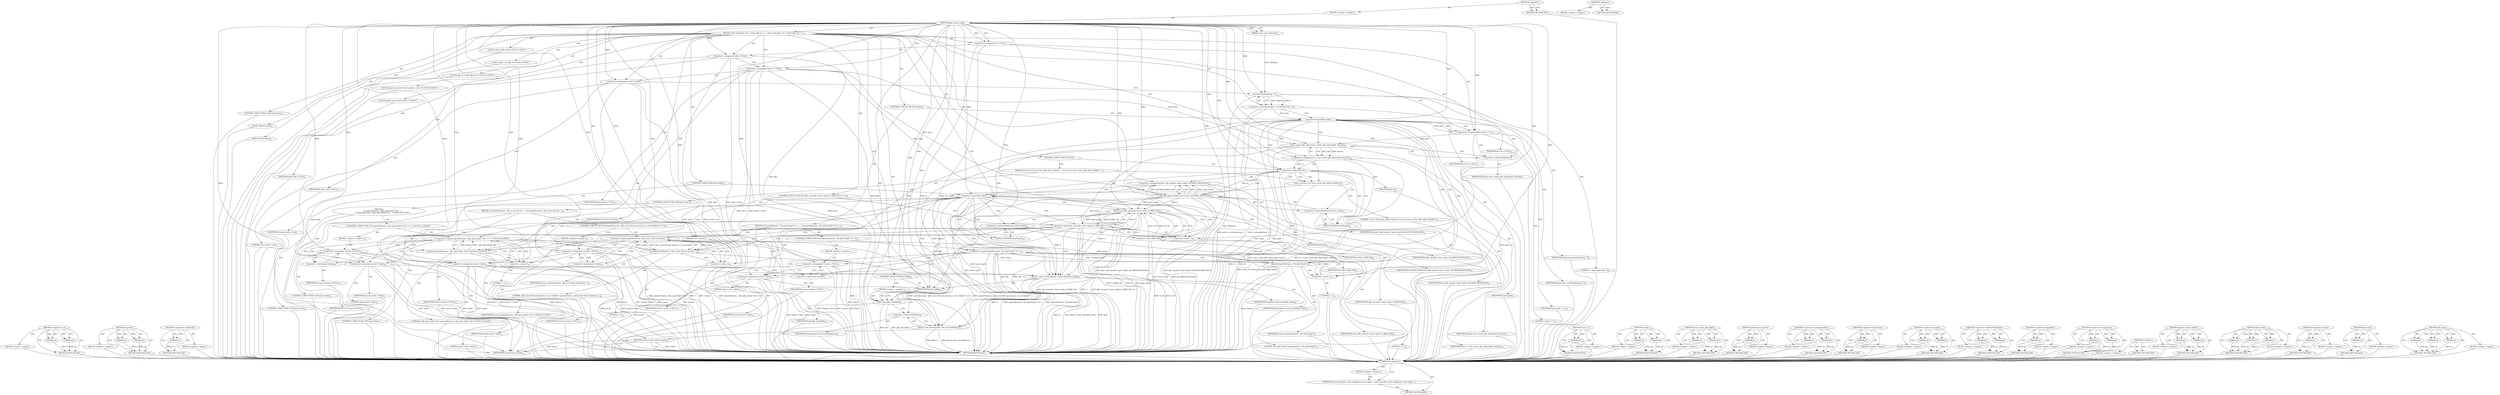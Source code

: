 digraph "&lt;global&gt;" {
vulnerable_249 [label=<(METHOD,&lt;operator&gt;.or)>];
vulnerable_250 [label=<(PARAM,p1)>];
vulnerable_251 [label=<(PARAM,p2)>];
vulnerable_252 [label=<(BLOCK,&lt;empty&gt;,&lt;empty&gt;)>];
vulnerable_253 [label=<(METHOD_RETURN,ANY)>];
vulnerable_201 [label=<(METHOD,asprintf)>];
vulnerable_202 [label=<(PARAM,p1)>];
vulnerable_203 [label=<(PARAM,p2)>];
vulnerable_204 [label=<(BLOCK,&lt;empty&gt;,&lt;empty&gt;)>];
vulnerable_205 [label=<(METHOD_RETURN,ANY)>];
vulnerable_224 [label=<(METHOD,&lt;operator&gt;.addressOf)>];
vulnerable_225 [label=<(PARAM,p1)>];
vulnerable_226 [label=<(BLOCK,&lt;empty&gt;,&lt;empty&gt;)>];
vulnerable_227 [label=<(METHOD_RETURN,ANY)>];
vulnerable_6 [label=<(METHOD,&lt;global&gt;)<SUB>1</SUB>>];
vulnerable_7 [label=<(BLOCK,&lt;empty&gt;,&lt;empty&gt;)<SUB>1</SUB>>];
vulnerable_8 [label=<(METHOD,glfs_check_config)<SUB>1</SUB>>];
vulnerable_9 [label=<(PARAM,const char *cfgstring)<SUB>1</SUB>>];
vulnerable_10 [label=<(PARAM,char **reason)<SUB>1</SUB>>];
vulnerable_11 [label=<(BLOCK,{
	char *path;
	glfs_t *fs = NULL;
	glfs_fd_t *...,{
	char *path;
	glfs_t *fs = NULL;
	glfs_fd_t *...)<SUB>2</SUB>>];
vulnerable_12 [label="<(LOCAL,char* path: char*)<SUB>3</SUB>>"];
vulnerable_13 [label="<(LOCAL,glfs_t* fs: glfs_t*)<SUB>4</SUB>>"];
vulnerable_14 [label=<(&lt;operator&gt;.assignment,*fs = NULL)<SUB>4</SUB>>];
vulnerable_15 [label=<(IDENTIFIER,fs,*fs = NULL)<SUB>4</SUB>>];
vulnerable_16 [label=<(IDENTIFIER,NULL,*fs = NULL)<SUB>4</SUB>>];
vulnerable_17 [label="<(LOCAL,glfs_fd_t* gfd: glfs_fd_t*)<SUB>5</SUB>>"];
vulnerable_18 [label=<(&lt;operator&gt;.assignment,*gfd = NULL)<SUB>5</SUB>>];
vulnerable_19 [label=<(IDENTIFIER,gfd,*gfd = NULL)<SUB>5</SUB>>];
vulnerable_20 [label=<(IDENTIFIER,NULL,*gfd = NULL)<SUB>5</SUB>>];
vulnerable_21 [label="<(LOCAL,gluster_server* hosts: gluster_server*)<SUB>6</SUB>>"];
vulnerable_22 [label=<(&lt;operator&gt;.assignment,*hosts = NULL)<SUB>6</SUB>>];
vulnerable_23 [label=<(IDENTIFIER,hosts,*hosts = NULL)<SUB>6</SUB>>];
vulnerable_24 [label=<(IDENTIFIER,NULL,*hosts = NULL)<SUB>6</SUB>>];
vulnerable_25 [label="<(LOCAL,bool result: bool)<SUB>7</SUB>>"];
vulnerable_26 [label=<(&lt;operator&gt;.assignment,result = true)<SUB>7</SUB>>];
vulnerable_27 [label=<(IDENTIFIER,result,result = true)<SUB>7</SUB>>];
vulnerable_28 [label=<(LITERAL,true,result = true)<SUB>7</SUB>>];
vulnerable_29 [label=<(&lt;operator&gt;.assignment,path = strchr(cfgstring, '/'))<SUB>8</SUB>>];
vulnerable_30 [label=<(IDENTIFIER,path,path = strchr(cfgstring, '/'))<SUB>8</SUB>>];
vulnerable_31 [label=<(strchr,strchr(cfgstring, '/'))<SUB>8</SUB>>];
vulnerable_32 [label=<(IDENTIFIER,cfgstring,strchr(cfgstring, '/'))<SUB>8</SUB>>];
vulnerable_33 [label=<(LITERAL,'/',strchr(cfgstring, '/'))<SUB>8</SUB>>];
vulnerable_34 [label=<(CONTROL_STRUCTURE,IF,if (!path))<SUB>9</SUB>>];
vulnerable_35 [label=<(&lt;operator&gt;.logicalNot,!path)<SUB>9</SUB>>];
vulnerable_36 [label=<(IDENTIFIER,path,!path)<SUB>9</SUB>>];
vulnerable_37 [label=<(BLOCK,{
		if (asprintf(reason, &quot;No path found&quot;) == -1...,{
		if (asprintf(reason, &quot;No path found&quot;) == -1...)<SUB>9</SUB>>];
vulnerable_38 [label=<(CONTROL_STRUCTURE,IF,if (asprintf(reason, &quot;No path found&quot;) == -1))<SUB>10</SUB>>];
vulnerable_39 [label=<(&lt;operator&gt;.equals,asprintf(reason, &quot;No path found&quot;) == -1)<SUB>10</SUB>>];
vulnerable_40 [label=<(asprintf,asprintf(reason, &quot;No path found&quot;))<SUB>10</SUB>>];
vulnerable_41 [label=<(IDENTIFIER,reason,asprintf(reason, &quot;No path found&quot;))<SUB>10</SUB>>];
vulnerable_42 [label=<(LITERAL,&quot;No path found&quot;,asprintf(reason, &quot;No path found&quot;))<SUB>10</SUB>>];
vulnerable_43 [label=<(&lt;operator&gt;.minus,-1)<SUB>10</SUB>>];
vulnerable_44 [label=<(LITERAL,1,-1)<SUB>10</SUB>>];
vulnerable_45 [label=<(BLOCK,&lt;empty&gt;,&lt;empty&gt;)<SUB>11</SUB>>];
vulnerable_46 [label=<(&lt;operator&gt;.assignment,*reason = NULL)<SUB>11</SUB>>];
vulnerable_47 [label=<(&lt;operator&gt;.indirection,*reason)<SUB>11</SUB>>];
vulnerable_48 [label=<(IDENTIFIER,reason,*reason = NULL)<SUB>11</SUB>>];
vulnerable_49 [label=<(IDENTIFIER,NULL,*reason = NULL)<SUB>11</SUB>>];
vulnerable_50 [label=<(&lt;operator&gt;.assignment,result = false)<SUB>12</SUB>>];
vulnerable_51 [label=<(IDENTIFIER,result,result = false)<SUB>12</SUB>>];
vulnerable_52 [label=<(LITERAL,false,result = false)<SUB>12</SUB>>];
vulnerable_53 [label=<(CONTROL_STRUCTURE,GOTO,goto done;)<SUB>13</SUB>>];
vulnerable_54 [label=<(&lt;operator&gt;.assignmentPlus,path += 1)<SUB>15</SUB>>];
vulnerable_55 [label=<(IDENTIFIER,path,path += 1)<SUB>15</SUB>>];
vulnerable_56 [label=<(LITERAL,1,path += 1)<SUB>15</SUB>>];
vulnerable_57 [label=<(&lt;operator&gt;.assignment,fs = tcmu_create_glfs_object(path, &amp;hosts))<SUB>16</SUB>>];
vulnerable_58 [label=<(IDENTIFIER,fs,fs = tcmu_create_glfs_object(path, &amp;hosts))<SUB>16</SUB>>];
vulnerable_59 [label=<(tcmu_create_glfs_object,tcmu_create_glfs_object(path, &amp;hosts))<SUB>16</SUB>>];
vulnerable_60 [label=<(IDENTIFIER,path,tcmu_create_glfs_object(path, &amp;hosts))<SUB>16</SUB>>];
vulnerable_61 [label=<(&lt;operator&gt;.addressOf,&amp;hosts)<SUB>16</SUB>>];
vulnerable_62 [label=<(IDENTIFIER,hosts,tcmu_create_glfs_object(path, &amp;hosts))<SUB>16</SUB>>];
vulnerable_63 [label=<(CONTROL_STRUCTURE,IF,if (!fs))<SUB>17</SUB>>];
vulnerable_64 [label=<(&lt;operator&gt;.logicalNot,!fs)<SUB>17</SUB>>];
vulnerable_65 [label=<(IDENTIFIER,fs,!fs)<SUB>17</SUB>>];
vulnerable_66 [label=<(BLOCK,{
		tcmu_err(&quot;tcmu_create_glfs_object failed\n&quot;...,{
		tcmu_err(&quot;tcmu_create_glfs_object failed\n&quot;...)<SUB>17</SUB>>];
vulnerable_67 [label=<(tcmu_err,tcmu_err(&quot;tcmu_create_glfs_object failed\n&quot;))<SUB>18</SUB>>];
vulnerable_68 [label=<(LITERAL,&quot;tcmu_create_glfs_object failed\n&quot;,tcmu_err(&quot;tcmu_create_glfs_object failed\n&quot;))<SUB>18</SUB>>];
vulnerable_69 [label=<(CONTROL_STRUCTURE,GOTO,goto done;)<SUB>19</SUB>>];
vulnerable_70 [label=<(&lt;operator&gt;.assignment,gfd = glfs_open(fs, hosts-&gt;path, ALLOWED_BSOFLAGS))<SUB>21</SUB>>];
vulnerable_71 [label=<(IDENTIFIER,gfd,gfd = glfs_open(fs, hosts-&gt;path, ALLOWED_BSOFLAGS))<SUB>21</SUB>>];
vulnerable_72 [label=<(glfs_open,glfs_open(fs, hosts-&gt;path, ALLOWED_BSOFLAGS))<SUB>21</SUB>>];
vulnerable_73 [label=<(IDENTIFIER,fs,glfs_open(fs, hosts-&gt;path, ALLOWED_BSOFLAGS))<SUB>21</SUB>>];
vulnerable_74 [label=<(&lt;operator&gt;.indirectFieldAccess,hosts-&gt;path)<SUB>21</SUB>>];
vulnerable_75 [label=<(IDENTIFIER,hosts,glfs_open(fs, hosts-&gt;path, ALLOWED_BSOFLAGS))<SUB>21</SUB>>];
vulnerable_76 [label=<(FIELD_IDENTIFIER,path,path)<SUB>21</SUB>>];
vulnerable_77 [label=<(IDENTIFIER,ALLOWED_BSOFLAGS,glfs_open(fs, hosts-&gt;path, ALLOWED_BSOFLAGS))<SUB>21</SUB>>];
vulnerable_78 [label=<(CONTROL_STRUCTURE,IF,if (!gfd))<SUB>22</SUB>>];
vulnerable_79 [label=<(&lt;operator&gt;.logicalNot,!gfd)<SUB>22</SUB>>];
vulnerable_80 [label=<(IDENTIFIER,gfd,!gfd)<SUB>22</SUB>>];
vulnerable_81 [label="<(BLOCK,{
		if (asprintf(reason, &quot;glfs_open failed: %m&quot;...,{
		if (asprintf(reason, &quot;glfs_open failed: %m&quot;...)<SUB>22</SUB>>"];
vulnerable_82 [label="<(CONTROL_STRUCTURE,IF,if (asprintf(reason, &quot;glfs_open failed: %m&quot;) == -1))<SUB>23</SUB>>"];
vulnerable_83 [label="<(&lt;operator&gt;.equals,asprintf(reason, &quot;glfs_open failed: %m&quot;) == -1)<SUB>23</SUB>>"];
vulnerable_84 [label="<(asprintf,asprintf(reason, &quot;glfs_open failed: %m&quot;))<SUB>23</SUB>>"];
vulnerable_85 [label="<(IDENTIFIER,reason,asprintf(reason, &quot;glfs_open failed: %m&quot;))<SUB>23</SUB>>"];
vulnerable_86 [label="<(LITERAL,&quot;glfs_open failed: %m&quot;,asprintf(reason, &quot;glfs_open failed: %m&quot;))<SUB>23</SUB>>"];
vulnerable_87 [label=<(&lt;operator&gt;.minus,-1)<SUB>23</SUB>>];
vulnerable_88 [label=<(LITERAL,1,-1)<SUB>23</SUB>>];
vulnerable_89 [label=<(BLOCK,&lt;empty&gt;,&lt;empty&gt;)<SUB>24</SUB>>];
vulnerable_90 [label=<(&lt;operator&gt;.assignment,*reason = NULL)<SUB>24</SUB>>];
vulnerable_91 [label=<(&lt;operator&gt;.indirection,*reason)<SUB>24</SUB>>];
vulnerable_92 [label=<(IDENTIFIER,reason,*reason = NULL)<SUB>24</SUB>>];
vulnerable_93 [label=<(IDENTIFIER,NULL,*reason = NULL)<SUB>24</SUB>>];
vulnerable_94 [label=<(&lt;operator&gt;.assignment,result = false)<SUB>25</SUB>>];
vulnerable_95 [label=<(IDENTIFIER,result,result = false)<SUB>25</SUB>>];
vulnerable_96 [label=<(LITERAL,false,result = false)<SUB>25</SUB>>];
vulnerable_97 [label=<(CONTROL_STRUCTURE,GOTO,goto unref;)<SUB>26</SUB>>];
vulnerable_98 [label=<(CONTROL_STRUCTURE,IF,if (glfs_access(fs, hosts-&gt;path, R_OK|W_OK) == -1))<SUB>28</SUB>>];
vulnerable_99 [label=<(&lt;operator&gt;.equals,glfs_access(fs, hosts-&gt;path, R_OK|W_OK) == -1)<SUB>28</SUB>>];
vulnerable_100 [label=<(glfs_access,glfs_access(fs, hosts-&gt;path, R_OK|W_OK))<SUB>28</SUB>>];
vulnerable_101 [label=<(IDENTIFIER,fs,glfs_access(fs, hosts-&gt;path, R_OK|W_OK))<SUB>28</SUB>>];
vulnerable_102 [label=<(&lt;operator&gt;.indirectFieldAccess,hosts-&gt;path)<SUB>28</SUB>>];
vulnerable_103 [label=<(IDENTIFIER,hosts,glfs_access(fs, hosts-&gt;path, R_OK|W_OK))<SUB>28</SUB>>];
vulnerable_104 [label=<(FIELD_IDENTIFIER,path,path)<SUB>28</SUB>>];
vulnerable_105 [label=<(&lt;operator&gt;.or,R_OK|W_OK)<SUB>28</SUB>>];
vulnerable_106 [label=<(IDENTIFIER,R_OK,R_OK|W_OK)<SUB>28</SUB>>];
vulnerable_107 [label=<(IDENTIFIER,W_OK,R_OK|W_OK)<SUB>28</SUB>>];
vulnerable_108 [label=<(&lt;operator&gt;.minus,-1)<SUB>28</SUB>>];
vulnerable_109 [label=<(LITERAL,1,-1)<SUB>28</SUB>>];
vulnerable_110 [label=<(BLOCK,{
		if (asprintf(reason, &quot;glfs_access file not ...,{
		if (asprintf(reason, &quot;glfs_access file not ...)<SUB>28</SUB>>];
vulnerable_111 [label=<(CONTROL_STRUCTURE,IF,if (asprintf(reason, &quot;glfs_access file not present, or not writable&quot;) == -1))<SUB>29</SUB>>];
vulnerable_112 [label=<(&lt;operator&gt;.equals,asprintf(reason, &quot;glfs_access file not present,...)<SUB>29</SUB>>];
vulnerable_113 [label=<(asprintf,asprintf(reason, &quot;glfs_access file not present,...)<SUB>29</SUB>>];
vulnerable_114 [label=<(IDENTIFIER,reason,asprintf(reason, &quot;glfs_access file not present,...)<SUB>29</SUB>>];
vulnerable_115 [label=<(LITERAL,&quot;glfs_access file not present, or not writable&quot;,asprintf(reason, &quot;glfs_access file not present,...)<SUB>29</SUB>>];
vulnerable_116 [label=<(&lt;operator&gt;.minus,-1)<SUB>29</SUB>>];
vulnerable_117 [label=<(LITERAL,1,-1)<SUB>29</SUB>>];
vulnerable_118 [label=<(BLOCK,&lt;empty&gt;,&lt;empty&gt;)<SUB>30</SUB>>];
vulnerable_119 [label=<(&lt;operator&gt;.assignment,*reason = NULL)<SUB>30</SUB>>];
vulnerable_120 [label=<(&lt;operator&gt;.indirection,*reason)<SUB>30</SUB>>];
vulnerable_121 [label=<(IDENTIFIER,reason,*reason = NULL)<SUB>30</SUB>>];
vulnerable_122 [label=<(IDENTIFIER,NULL,*reason = NULL)<SUB>30</SUB>>];
vulnerable_123 [label=<(&lt;operator&gt;.assignment,result = false)<SUB>31</SUB>>];
vulnerable_124 [label=<(IDENTIFIER,result,result = false)<SUB>31</SUB>>];
vulnerable_125 [label=<(LITERAL,false,result = false)<SUB>31</SUB>>];
vulnerable_126 [label=<(CONTROL_STRUCTURE,GOTO,goto unref;)<SUB>32</SUB>>];
vulnerable_127 [label=<(CONTROL_STRUCTURE,GOTO,goto done;)<SUB>34</SUB>>];
vulnerable_128 [label=<(JUMP_TARGET,unref)<SUB>35</SUB>>];
vulnerable_129 [label=<(gluster_cache_refresh,gluster_cache_refresh(fs, path))<SUB>36</SUB>>];
vulnerable_130 [label=<(IDENTIFIER,fs,gluster_cache_refresh(fs, path))<SUB>36</SUB>>];
vulnerable_131 [label=<(IDENTIFIER,path,gluster_cache_refresh(fs, path))<SUB>36</SUB>>];
vulnerable_132 [label=<(JUMP_TARGET,done)<SUB>37</SUB>>];
vulnerable_133 [label=<(CONTROL_STRUCTURE,IF,if (gfd))<SUB>38</SUB>>];
vulnerable_134 [label=<(IDENTIFIER,gfd,if (gfd))<SUB>38</SUB>>];
vulnerable_135 [label=<(BLOCK,&lt;empty&gt;,&lt;empty&gt;)<SUB>39</SUB>>];
vulnerable_136 [label=<(glfs_close,glfs_close(gfd))<SUB>39</SUB>>];
vulnerable_137 [label=<(IDENTIFIER,gfd,glfs_close(gfd))<SUB>39</SUB>>];
vulnerable_138 [label=<(gluster_free_server,gluster_free_server(&amp;hosts))<SUB>40</SUB>>];
vulnerable_139 [label=<(&lt;operator&gt;.addressOf,&amp;hosts)<SUB>40</SUB>>];
vulnerable_140 [label=<(IDENTIFIER,hosts,gluster_free_server(&amp;hosts))<SUB>40</SUB>>];
vulnerable_141 [label=<(RETURN,return result;,return result;)<SUB>41</SUB>>];
vulnerable_142 [label=<(IDENTIFIER,result,return result;)<SUB>41</SUB>>];
vulnerable_143 [label=<(METHOD_RETURN,bool)<SUB>1</SUB>>];
vulnerable_145 [label=<(METHOD_RETURN,ANY)<SUB>1</SUB>>];
vulnerable_228 [label=<(METHOD,tcmu_err)>];
vulnerable_229 [label=<(PARAM,p1)>];
vulnerable_230 [label=<(BLOCK,&lt;empty&gt;,&lt;empty&gt;)>];
vulnerable_231 [label=<(METHOD_RETURN,ANY)>];
vulnerable_187 [label=<(METHOD,strchr)>];
vulnerable_188 [label=<(PARAM,p1)>];
vulnerable_189 [label=<(PARAM,p2)>];
vulnerable_190 [label=<(BLOCK,&lt;empty&gt;,&lt;empty&gt;)>];
vulnerable_191 [label=<(METHOD_RETURN,ANY)>];
vulnerable_219 [label=<(METHOD,tcmu_create_glfs_object)>];
vulnerable_220 [label=<(PARAM,p1)>];
vulnerable_221 [label=<(PARAM,p2)>];
vulnerable_222 [label=<(BLOCK,&lt;empty&gt;,&lt;empty&gt;)>];
vulnerable_223 [label=<(METHOD_RETURN,ANY)>];
vulnerable_263 [label=<(METHOD,gluster_free_server)>];
vulnerable_264 [label=<(PARAM,p1)>];
vulnerable_265 [label=<(BLOCK,&lt;empty&gt;,&lt;empty&gt;)>];
vulnerable_266 [label=<(METHOD_RETURN,ANY)>];
vulnerable_214 [label=<(METHOD,&lt;operator&gt;.assignmentPlus)>];
vulnerable_215 [label=<(PARAM,p1)>];
vulnerable_216 [label=<(PARAM,p2)>];
vulnerable_217 [label=<(BLOCK,&lt;empty&gt;,&lt;empty&gt;)>];
vulnerable_218 [label=<(METHOD_RETURN,ANY)>];
vulnerable_210 [label=<(METHOD,&lt;operator&gt;.indirection)>];
vulnerable_211 [label=<(PARAM,p1)>];
vulnerable_212 [label=<(BLOCK,&lt;empty&gt;,&lt;empty&gt;)>];
vulnerable_213 [label=<(METHOD_RETURN,ANY)>];
vulnerable_196 [label=<(METHOD,&lt;operator&gt;.equals)>];
vulnerable_197 [label=<(PARAM,p1)>];
vulnerable_198 [label=<(PARAM,p2)>];
vulnerable_199 [label=<(BLOCK,&lt;empty&gt;,&lt;empty&gt;)>];
vulnerable_200 [label=<(METHOD_RETURN,ANY)>];
vulnerable_238 [label=<(METHOD,&lt;operator&gt;.indirectFieldAccess)>];
vulnerable_239 [label=<(PARAM,p1)>];
vulnerable_240 [label=<(PARAM,p2)>];
vulnerable_241 [label=<(BLOCK,&lt;empty&gt;,&lt;empty&gt;)>];
vulnerable_242 [label=<(METHOD_RETURN,ANY)>];
vulnerable_192 [label=<(METHOD,&lt;operator&gt;.logicalNot)>];
vulnerable_193 [label=<(PARAM,p1)>];
vulnerable_194 [label=<(BLOCK,&lt;empty&gt;,&lt;empty&gt;)>];
vulnerable_195 [label=<(METHOD_RETURN,ANY)>];
vulnerable_182 [label=<(METHOD,&lt;operator&gt;.assignment)>];
vulnerable_183 [label=<(PARAM,p1)>];
vulnerable_184 [label=<(PARAM,p2)>];
vulnerable_185 [label=<(BLOCK,&lt;empty&gt;,&lt;empty&gt;)>];
vulnerable_186 [label=<(METHOD_RETURN,ANY)>];
vulnerable_176 [label=<(METHOD,&lt;global&gt;)<SUB>1</SUB>>];
vulnerable_177 [label=<(BLOCK,&lt;empty&gt;,&lt;empty&gt;)>];
vulnerable_178 [label=<(METHOD_RETURN,ANY)>];
vulnerable_254 [label=<(METHOD,gluster_cache_refresh)>];
vulnerable_255 [label=<(PARAM,p1)>];
vulnerable_256 [label=<(PARAM,p2)>];
vulnerable_257 [label=<(BLOCK,&lt;empty&gt;,&lt;empty&gt;)>];
vulnerable_258 [label=<(METHOD_RETURN,ANY)>];
vulnerable_243 [label=<(METHOD,glfs_access)>];
vulnerable_244 [label=<(PARAM,p1)>];
vulnerable_245 [label=<(PARAM,p2)>];
vulnerable_246 [label=<(PARAM,p3)>];
vulnerable_247 [label=<(BLOCK,&lt;empty&gt;,&lt;empty&gt;)>];
vulnerable_248 [label=<(METHOD_RETURN,ANY)>];
vulnerable_206 [label=<(METHOD,&lt;operator&gt;.minus)>];
vulnerable_207 [label=<(PARAM,p1)>];
vulnerable_208 [label=<(BLOCK,&lt;empty&gt;,&lt;empty&gt;)>];
vulnerable_209 [label=<(METHOD_RETURN,ANY)>];
vulnerable_259 [label=<(METHOD,glfs_close)>];
vulnerable_260 [label=<(PARAM,p1)>];
vulnerable_261 [label=<(BLOCK,&lt;empty&gt;,&lt;empty&gt;)>];
vulnerable_262 [label=<(METHOD_RETURN,ANY)>];
vulnerable_232 [label=<(METHOD,glfs_open)>];
vulnerable_233 [label=<(PARAM,p1)>];
vulnerable_234 [label=<(PARAM,p2)>];
vulnerable_235 [label=<(PARAM,p3)>];
vulnerable_236 [label=<(BLOCK,&lt;empty&gt;,&lt;empty&gt;)>];
vulnerable_237 [label=<(METHOD_RETURN,ANY)>];
fixed_6 [label=<(METHOD,&lt;global&gt;)<SUB>1</SUB>>];
fixed_7 [label=<(BLOCK,&lt;empty&gt;,&lt;empty&gt;)<SUB>1</SUB>>];
fixed_8 [label=<(UNKNOWN,static bool glfs_check_config(const char *cfgst...,static bool glfs_check_config(const char *cfgst...)<SUB>1</SUB>>];
fixed_9 [label=<(METHOD_RETURN,ANY)<SUB>1</SUB>>];
fixed_14 [label=<(METHOD,&lt;global&gt;)<SUB>1</SUB>>];
fixed_15 [label=<(BLOCK,&lt;empty&gt;,&lt;empty&gt;)>];
fixed_16 [label=<(METHOD_RETURN,ANY)>];
vulnerable_249 -> vulnerable_250  [key=0, label="AST: "];
vulnerable_249 -> vulnerable_250  [key=1, label="DDG: "];
vulnerable_249 -> vulnerable_252  [key=0, label="AST: "];
vulnerable_249 -> vulnerable_251  [key=0, label="AST: "];
vulnerable_249 -> vulnerable_251  [key=1, label="DDG: "];
vulnerable_249 -> vulnerable_253  [key=0, label="AST: "];
vulnerable_249 -> vulnerable_253  [key=1, label="CFG: "];
vulnerable_250 -> vulnerable_253  [key=0, label="DDG: p1"];
vulnerable_251 -> vulnerable_253  [key=0, label="DDG: p2"];
vulnerable_252 -> fixed_6  [key=0];
vulnerable_253 -> fixed_6  [key=0];
vulnerable_201 -> vulnerable_202  [key=0, label="AST: "];
vulnerable_201 -> vulnerable_202  [key=1, label="DDG: "];
vulnerable_201 -> vulnerable_204  [key=0, label="AST: "];
vulnerable_201 -> vulnerable_203  [key=0, label="AST: "];
vulnerable_201 -> vulnerable_203  [key=1, label="DDG: "];
vulnerable_201 -> vulnerable_205  [key=0, label="AST: "];
vulnerable_201 -> vulnerable_205  [key=1, label="CFG: "];
vulnerable_202 -> vulnerable_205  [key=0, label="DDG: p1"];
vulnerable_203 -> vulnerable_205  [key=0, label="DDG: p2"];
vulnerable_204 -> fixed_6  [key=0];
vulnerable_205 -> fixed_6  [key=0];
vulnerable_224 -> vulnerable_225  [key=0, label="AST: "];
vulnerable_224 -> vulnerable_225  [key=1, label="DDG: "];
vulnerable_224 -> vulnerable_226  [key=0, label="AST: "];
vulnerable_224 -> vulnerable_227  [key=0, label="AST: "];
vulnerable_224 -> vulnerable_227  [key=1, label="CFG: "];
vulnerable_225 -> vulnerable_227  [key=0, label="DDG: p1"];
vulnerable_226 -> fixed_6  [key=0];
vulnerable_227 -> fixed_6  [key=0];
vulnerable_6 -> vulnerable_7  [key=0, label="AST: "];
vulnerable_6 -> vulnerable_145  [key=0, label="AST: "];
vulnerable_6 -> vulnerable_145  [key=1, label="CFG: "];
vulnerable_7 -> vulnerable_8  [key=0, label="AST: "];
vulnerable_8 -> vulnerable_9  [key=0, label="AST: "];
vulnerable_8 -> vulnerable_9  [key=1, label="DDG: "];
vulnerable_8 -> vulnerable_10  [key=0, label="AST: "];
vulnerable_8 -> vulnerable_10  [key=1, label="DDG: "];
vulnerable_8 -> vulnerable_11  [key=0, label="AST: "];
vulnerable_8 -> vulnerable_143  [key=0, label="AST: "];
vulnerable_8 -> vulnerable_14  [key=0, label="CFG: "];
vulnerable_8 -> vulnerable_14  [key=1, label="DDG: "];
vulnerable_8 -> vulnerable_18  [key=0, label="DDG: "];
vulnerable_8 -> vulnerable_22  [key=0, label="DDG: "];
vulnerable_8 -> vulnerable_26  [key=0, label="DDG: "];
vulnerable_8 -> vulnerable_54  [key=0, label="DDG: "];
vulnerable_8 -> vulnerable_129  [key=0, label="DDG: "];
vulnerable_8 -> vulnerable_134  [key=0, label="DDG: "];
vulnerable_8 -> vulnerable_138  [key=0, label="DDG: "];
vulnerable_8 -> vulnerable_142  [key=0, label="DDG: "];
vulnerable_8 -> vulnerable_31  [key=0, label="DDG: "];
vulnerable_8 -> vulnerable_35  [key=0, label="DDG: "];
vulnerable_8 -> vulnerable_50  [key=0, label="DDG: "];
vulnerable_8 -> vulnerable_59  [key=0, label="DDG: "];
vulnerable_8 -> vulnerable_64  [key=0, label="DDG: "];
vulnerable_8 -> vulnerable_72  [key=0, label="DDG: "];
vulnerable_8 -> vulnerable_79  [key=0, label="DDG: "];
vulnerable_8 -> vulnerable_94  [key=0, label="DDG: "];
vulnerable_8 -> vulnerable_123  [key=0, label="DDG: "];
vulnerable_8 -> vulnerable_67  [key=0, label="DDG: "];
vulnerable_8 -> vulnerable_100  [key=0, label="DDG: "];
vulnerable_8 -> vulnerable_108  [key=0, label="DDG: "];
vulnerable_8 -> vulnerable_136  [key=0, label="DDG: "];
vulnerable_8 -> vulnerable_46  [key=0, label="DDG: "];
vulnerable_8 -> vulnerable_90  [key=0, label="DDG: "];
vulnerable_8 -> vulnerable_105  [key=0, label="DDG: "];
vulnerable_8 -> vulnerable_119  [key=0, label="DDG: "];
vulnerable_8 -> vulnerable_40  [key=0, label="DDG: "];
vulnerable_8 -> vulnerable_43  [key=0, label="DDG: "];
vulnerable_8 -> vulnerable_84  [key=0, label="DDG: "];
vulnerable_8 -> vulnerable_87  [key=0, label="DDG: "];
vulnerable_8 -> vulnerable_113  [key=0, label="DDG: "];
vulnerable_8 -> vulnerable_116  [key=0, label="DDG: "];
vulnerable_9 -> vulnerable_31  [key=0, label="DDG: cfgstring"];
vulnerable_10 -> vulnerable_143  [key=0, label="DDG: reason"];
vulnerable_10 -> vulnerable_40  [key=0, label="DDG: reason"];
vulnerable_10 -> vulnerable_84  [key=0, label="DDG: reason"];
vulnerable_10 -> vulnerable_113  [key=0, label="DDG: reason"];
vulnerable_11 -> vulnerable_12  [key=0, label="AST: "];
vulnerable_11 -> vulnerable_13  [key=0, label="AST: "];
vulnerable_11 -> vulnerable_14  [key=0, label="AST: "];
vulnerable_11 -> vulnerable_17  [key=0, label="AST: "];
vulnerable_11 -> vulnerable_18  [key=0, label="AST: "];
vulnerable_11 -> vulnerable_21  [key=0, label="AST: "];
vulnerable_11 -> vulnerable_22  [key=0, label="AST: "];
vulnerable_11 -> vulnerable_25  [key=0, label="AST: "];
vulnerable_11 -> vulnerable_26  [key=0, label="AST: "];
vulnerable_11 -> vulnerable_29  [key=0, label="AST: "];
vulnerable_11 -> vulnerable_34  [key=0, label="AST: "];
vulnerable_11 -> vulnerable_54  [key=0, label="AST: "];
vulnerable_11 -> vulnerable_57  [key=0, label="AST: "];
vulnerable_11 -> vulnerable_63  [key=0, label="AST: "];
vulnerable_11 -> vulnerable_70  [key=0, label="AST: "];
vulnerable_11 -> vulnerable_78  [key=0, label="AST: "];
vulnerable_11 -> vulnerable_98  [key=0, label="AST: "];
vulnerable_11 -> vulnerable_127  [key=0, label="AST: "];
vulnerable_11 -> vulnerable_128  [key=0, label="AST: "];
vulnerable_11 -> vulnerable_129  [key=0, label="AST: "];
vulnerable_11 -> vulnerable_132  [key=0, label="AST: "];
vulnerable_11 -> vulnerable_133  [key=0, label="AST: "];
vulnerable_11 -> vulnerable_138  [key=0, label="AST: "];
vulnerable_11 -> vulnerable_141  [key=0, label="AST: "];
vulnerable_12 -> fixed_6  [key=0];
vulnerable_13 -> fixed_6  [key=0];
vulnerable_14 -> vulnerable_15  [key=0, label="AST: "];
vulnerable_14 -> vulnerable_16  [key=0, label="AST: "];
vulnerable_14 -> vulnerable_18  [key=0, label="CFG: "];
vulnerable_14 -> vulnerable_143  [key=0, label="DDG: fs"];
vulnerable_14 -> vulnerable_143  [key=1, label="DDG: *fs = NULL"];
vulnerable_15 -> fixed_6  [key=0];
vulnerable_16 -> fixed_6  [key=0];
vulnerable_17 -> fixed_6  [key=0];
vulnerable_18 -> vulnerable_19  [key=0, label="AST: "];
vulnerable_18 -> vulnerable_20  [key=0, label="AST: "];
vulnerable_18 -> vulnerable_22  [key=0, label="CFG: "];
vulnerable_18 -> vulnerable_143  [key=0, label="DDG: gfd"];
vulnerable_18 -> vulnerable_143  [key=1, label="DDG: *gfd = NULL"];
vulnerable_18 -> vulnerable_136  [key=0, label="DDG: gfd"];
vulnerable_19 -> fixed_6  [key=0];
vulnerable_20 -> fixed_6  [key=0];
vulnerable_21 -> fixed_6  [key=0];
vulnerable_22 -> vulnerable_23  [key=0, label="AST: "];
vulnerable_22 -> vulnerable_24  [key=0, label="AST: "];
vulnerable_22 -> vulnerable_26  [key=0, label="CFG: "];
vulnerable_22 -> vulnerable_143  [key=0, label="DDG: hosts"];
vulnerable_22 -> vulnerable_143  [key=1, label="DDG: NULL"];
vulnerable_22 -> vulnerable_143  [key=2, label="DDG: *hosts = NULL"];
vulnerable_22 -> vulnerable_138  [key=0, label="DDG: hosts"];
vulnerable_22 -> vulnerable_59  [key=0, label="DDG: hosts"];
vulnerable_22 -> vulnerable_72  [key=0, label="DDG: hosts"];
vulnerable_22 -> vulnerable_100  [key=0, label="DDG: hosts"];
vulnerable_23 -> fixed_6  [key=0];
vulnerable_24 -> fixed_6  [key=0];
vulnerable_25 -> fixed_6  [key=0];
vulnerable_26 -> vulnerable_27  [key=0, label="AST: "];
vulnerable_26 -> vulnerable_28  [key=0, label="AST: "];
vulnerable_26 -> vulnerable_31  [key=0, label="CFG: "];
vulnerable_26 -> vulnerable_143  [key=0, label="DDG: result"];
vulnerable_26 -> vulnerable_143  [key=1, label="DDG: result = true"];
vulnerable_26 -> vulnerable_142  [key=0, label="DDG: result"];
vulnerable_27 -> fixed_6  [key=0];
vulnerable_28 -> fixed_6  [key=0];
vulnerable_29 -> vulnerable_30  [key=0, label="AST: "];
vulnerable_29 -> vulnerable_31  [key=0, label="AST: "];
vulnerable_29 -> vulnerable_35  [key=0, label="CFG: "];
vulnerable_29 -> vulnerable_35  [key=1, label="DDG: path"];
vulnerable_29 -> vulnerable_143  [key=0, label="DDG: strchr(cfgstring, '/')"];
vulnerable_29 -> vulnerable_143  [key=1, label="DDG: path = strchr(cfgstring, '/')"];
vulnerable_30 -> fixed_6  [key=0];
vulnerable_31 -> vulnerable_32  [key=0, label="AST: "];
vulnerable_31 -> vulnerable_33  [key=0, label="AST: "];
vulnerable_31 -> vulnerable_29  [key=0, label="CFG: "];
vulnerable_31 -> vulnerable_29  [key=1, label="DDG: cfgstring"];
vulnerable_31 -> vulnerable_29  [key=2, label="DDG: '/'"];
vulnerable_31 -> vulnerable_143  [key=0, label="DDG: cfgstring"];
vulnerable_32 -> fixed_6  [key=0];
vulnerable_33 -> fixed_6  [key=0];
vulnerable_34 -> vulnerable_35  [key=0, label="AST: "];
vulnerable_34 -> vulnerable_37  [key=0, label="AST: "];
vulnerable_35 -> vulnerable_36  [key=0, label="AST: "];
vulnerable_35 -> vulnerable_40  [key=0, label="CFG: "];
vulnerable_35 -> vulnerable_40  [key=1, label="CDG: "];
vulnerable_35 -> vulnerable_54  [key=0, label="CFG: "];
vulnerable_35 -> vulnerable_54  [key=1, label="DDG: path"];
vulnerable_35 -> vulnerable_54  [key=2, label="CDG: "];
vulnerable_35 -> vulnerable_143  [key=0, label="DDG: path"];
vulnerable_35 -> vulnerable_143  [key=1, label="DDG: !path"];
vulnerable_35 -> vulnerable_64  [key=0, label="CDG: "];
vulnerable_35 -> vulnerable_57  [key=0, label="CDG: "];
vulnerable_35 -> vulnerable_50  [key=0, label="CDG: "];
vulnerable_35 -> vulnerable_59  [key=0, label="CDG: "];
vulnerable_35 -> vulnerable_43  [key=0, label="CDG: "];
vulnerable_35 -> vulnerable_61  [key=0, label="CDG: "];
vulnerable_35 -> vulnerable_39  [key=0, label="CDG: "];
vulnerable_36 -> fixed_6  [key=0];
vulnerable_37 -> vulnerable_38  [key=0, label="AST: "];
vulnerable_37 -> vulnerable_50  [key=0, label="AST: "];
vulnerable_37 -> vulnerable_53  [key=0, label="AST: "];
vulnerable_38 -> vulnerable_39  [key=0, label="AST: "];
vulnerable_38 -> vulnerable_45  [key=0, label="AST: "];
vulnerable_39 -> vulnerable_40  [key=0, label="AST: "];
vulnerable_39 -> vulnerable_43  [key=0, label="AST: "];
vulnerable_39 -> vulnerable_47  [key=0, label="CFG: "];
vulnerable_39 -> vulnerable_47  [key=1, label="CDG: "];
vulnerable_39 -> vulnerable_50  [key=0, label="CFG: "];
vulnerable_39 -> vulnerable_143  [key=0, label="DDG: asprintf(reason, &quot;No path found&quot;)"];
vulnerable_39 -> vulnerable_143  [key=1, label="DDG: -1"];
vulnerable_39 -> vulnerable_143  [key=2, label="DDG: asprintf(reason, &quot;No path found&quot;) == -1"];
vulnerable_39 -> vulnerable_46  [key=0, label="CDG: "];
vulnerable_40 -> vulnerable_41  [key=0, label="AST: "];
vulnerable_40 -> vulnerable_42  [key=0, label="AST: "];
vulnerable_40 -> vulnerable_43  [key=0, label="CFG: "];
vulnerable_40 -> vulnerable_143  [key=0, label="DDG: reason"];
vulnerable_40 -> vulnerable_39  [key=0, label="DDG: reason"];
vulnerable_40 -> vulnerable_39  [key=1, label="DDG: &quot;No path found&quot;"];
vulnerable_41 -> fixed_6  [key=0];
vulnerable_42 -> fixed_6  [key=0];
vulnerable_43 -> vulnerable_44  [key=0, label="AST: "];
vulnerable_43 -> vulnerable_39  [key=0, label="CFG: "];
vulnerable_43 -> vulnerable_39  [key=1, label="DDG: 1"];
vulnerable_44 -> fixed_6  [key=0];
vulnerable_45 -> vulnerable_46  [key=0, label="AST: "];
vulnerable_46 -> vulnerable_47  [key=0, label="AST: "];
vulnerable_46 -> vulnerable_49  [key=0, label="AST: "];
vulnerable_46 -> vulnerable_50  [key=0, label="CFG: "];
vulnerable_46 -> vulnerable_143  [key=0, label="DDG: *reason"];
vulnerable_46 -> vulnerable_143  [key=1, label="DDG: NULL"];
vulnerable_46 -> vulnerable_143  [key=2, label="DDG: *reason = NULL"];
vulnerable_47 -> vulnerable_48  [key=0, label="AST: "];
vulnerable_47 -> vulnerable_46  [key=0, label="CFG: "];
vulnerable_48 -> fixed_6  [key=0];
vulnerable_49 -> fixed_6  [key=0];
vulnerable_50 -> vulnerable_51  [key=0, label="AST: "];
vulnerable_50 -> vulnerable_52  [key=0, label="AST: "];
vulnerable_50 -> vulnerable_134  [key=0, label="CFG: "];
vulnerable_50 -> vulnerable_143  [key=0, label="DDG: result"];
vulnerable_50 -> vulnerable_143  [key=1, label="DDG: result = false"];
vulnerable_50 -> vulnerable_142  [key=0, label="DDG: result"];
vulnerable_51 -> fixed_6  [key=0];
vulnerable_52 -> fixed_6  [key=0];
vulnerable_53 -> fixed_6  [key=0];
vulnerable_54 -> vulnerable_55  [key=0, label="AST: "];
vulnerable_54 -> vulnerable_56  [key=0, label="AST: "];
vulnerable_54 -> vulnerable_61  [key=0, label="CFG: "];
vulnerable_54 -> vulnerable_143  [key=0, label="DDG: path += 1"];
vulnerable_54 -> vulnerable_59  [key=0, label="DDG: path"];
vulnerable_55 -> fixed_6  [key=0];
vulnerable_56 -> fixed_6  [key=0];
vulnerable_57 -> vulnerable_58  [key=0, label="AST: "];
vulnerable_57 -> vulnerable_59  [key=0, label="AST: "];
vulnerable_57 -> vulnerable_64  [key=0, label="CFG: "];
vulnerable_57 -> vulnerable_64  [key=1, label="DDG: fs"];
vulnerable_57 -> vulnerable_143  [key=0, label="DDG: tcmu_create_glfs_object(path, &amp;hosts)"];
vulnerable_57 -> vulnerable_143  [key=1, label="DDG: fs = tcmu_create_glfs_object(path, &amp;hosts)"];
vulnerable_58 -> fixed_6  [key=0];
vulnerable_59 -> vulnerable_60  [key=0, label="AST: "];
vulnerable_59 -> vulnerable_61  [key=0, label="AST: "];
vulnerable_59 -> vulnerable_57  [key=0, label="CFG: "];
vulnerable_59 -> vulnerable_57  [key=1, label="DDG: path"];
vulnerable_59 -> vulnerable_57  [key=2, label="DDG: &amp;hosts"];
vulnerable_59 -> vulnerable_143  [key=0, label="DDG: path"];
vulnerable_59 -> vulnerable_129  [key=0, label="DDG: path"];
vulnerable_59 -> vulnerable_138  [key=0, label="DDG: &amp;hosts"];
vulnerable_60 -> fixed_6  [key=0];
vulnerable_61 -> vulnerable_62  [key=0, label="AST: "];
vulnerable_61 -> vulnerable_59  [key=0, label="CFG: "];
vulnerable_62 -> fixed_6  [key=0];
vulnerable_63 -> vulnerable_64  [key=0, label="AST: "];
vulnerable_63 -> vulnerable_66  [key=0, label="AST: "];
vulnerable_64 -> vulnerable_65  [key=0, label="AST: "];
vulnerable_64 -> vulnerable_67  [key=0, label="CFG: "];
vulnerable_64 -> vulnerable_67  [key=1, label="CDG: "];
vulnerable_64 -> vulnerable_76  [key=0, label="CFG: "];
vulnerable_64 -> vulnerable_76  [key=1, label="CDG: "];
vulnerable_64 -> vulnerable_143  [key=0, label="DDG: fs"];
vulnerable_64 -> vulnerable_143  [key=1, label="DDG: !fs"];
vulnerable_64 -> vulnerable_72  [key=0, label="DDG: fs"];
vulnerable_64 -> vulnerable_72  [key=1, label="CDG: "];
vulnerable_64 -> vulnerable_74  [key=0, label="CDG: "];
vulnerable_64 -> vulnerable_79  [key=0, label="CDG: "];
vulnerable_64 -> vulnerable_70  [key=0, label="CDG: "];
vulnerable_65 -> fixed_6  [key=0];
vulnerable_66 -> vulnerable_67  [key=0, label="AST: "];
vulnerable_66 -> vulnerable_69  [key=0, label="AST: "];
vulnerable_67 -> vulnerable_68  [key=0, label="AST: "];
vulnerable_67 -> vulnerable_134  [key=0, label="CFG: "];
vulnerable_67 -> vulnerable_143  [key=0, label="DDG: tcmu_err(&quot;tcmu_create_glfs_object failed\n&quot;)"];
vulnerable_68 -> fixed_6  [key=0];
vulnerable_69 -> fixed_6  [key=0];
vulnerable_70 -> vulnerable_71  [key=0, label="AST: "];
vulnerable_70 -> vulnerable_72  [key=0, label="AST: "];
vulnerable_70 -> vulnerable_79  [key=0, label="CFG: "];
vulnerable_70 -> vulnerable_79  [key=1, label="DDG: gfd"];
vulnerable_70 -> vulnerable_143  [key=0, label="DDG: glfs_open(fs, hosts-&gt;path, ALLOWED_BSOFLAGS)"];
vulnerable_70 -> vulnerable_143  [key=1, label="DDG: gfd = glfs_open(fs, hosts-&gt;path, ALLOWED_BSOFLAGS)"];
vulnerable_71 -> fixed_6  [key=0];
vulnerable_72 -> vulnerable_73  [key=0, label="AST: "];
vulnerable_72 -> vulnerable_74  [key=0, label="AST: "];
vulnerable_72 -> vulnerable_77  [key=0, label="AST: "];
vulnerable_72 -> vulnerable_70  [key=0, label="CFG: "];
vulnerable_72 -> vulnerable_70  [key=1, label="DDG: fs"];
vulnerable_72 -> vulnerable_70  [key=2, label="DDG: hosts-&gt;path"];
vulnerable_72 -> vulnerable_70  [key=3, label="DDG: ALLOWED_BSOFLAGS"];
vulnerable_72 -> vulnerable_143  [key=0, label="DDG: hosts-&gt;path"];
vulnerable_72 -> vulnerable_143  [key=1, label="DDG: ALLOWED_BSOFLAGS"];
vulnerable_72 -> vulnerable_129  [key=0, label="DDG: fs"];
vulnerable_72 -> vulnerable_138  [key=0, label="DDG: hosts-&gt;path"];
vulnerable_72 -> vulnerable_100  [key=0, label="DDG: fs"];
vulnerable_72 -> vulnerable_100  [key=1, label="DDG: hosts-&gt;path"];
vulnerable_73 -> fixed_6  [key=0];
vulnerable_74 -> vulnerable_75  [key=0, label="AST: "];
vulnerable_74 -> vulnerable_76  [key=0, label="AST: "];
vulnerable_74 -> vulnerable_72  [key=0, label="CFG: "];
vulnerable_75 -> fixed_6  [key=0];
vulnerable_76 -> vulnerable_74  [key=0, label="CFG: "];
vulnerable_77 -> fixed_6  [key=0];
vulnerable_78 -> vulnerable_79  [key=0, label="AST: "];
vulnerable_78 -> vulnerable_81  [key=0, label="AST: "];
vulnerable_79 -> vulnerable_80  [key=0, label="AST: "];
vulnerable_79 -> vulnerable_84  [key=0, label="CFG: "];
vulnerable_79 -> vulnerable_84  [key=1, label="CDG: "];
vulnerable_79 -> vulnerable_104  [key=0, label="CFG: "];
vulnerable_79 -> vulnerable_104  [key=1, label="CDG: "];
vulnerable_79 -> vulnerable_143  [key=0, label="DDG: gfd"];
vulnerable_79 -> vulnerable_143  [key=1, label="DDG: !gfd"];
vulnerable_79 -> vulnerable_136  [key=0, label="DDG: gfd"];
vulnerable_79 -> vulnerable_94  [key=0, label="CDG: "];
vulnerable_79 -> vulnerable_99  [key=0, label="CDG: "];
vulnerable_79 -> vulnerable_102  [key=0, label="CDG: "];
vulnerable_79 -> vulnerable_87  [key=0, label="CDG: "];
vulnerable_79 -> vulnerable_129  [key=0, label="CDG: "];
vulnerable_79 -> vulnerable_83  [key=0, label="CDG: "];
vulnerable_79 -> vulnerable_105  [key=0, label="CDG: "];
vulnerable_79 -> vulnerable_100  [key=0, label="CDG: "];
vulnerable_79 -> vulnerable_108  [key=0, label="CDG: "];
vulnerable_80 -> fixed_6  [key=0];
vulnerable_81 -> vulnerable_82  [key=0, label="AST: "];
vulnerable_81 -> vulnerable_94  [key=0, label="AST: "];
vulnerable_81 -> vulnerable_97  [key=0, label="AST: "];
vulnerable_82 -> vulnerable_83  [key=0, label="AST: "];
vulnerable_82 -> vulnerable_89  [key=0, label="AST: "];
vulnerable_83 -> vulnerable_84  [key=0, label="AST: "];
vulnerable_83 -> vulnerable_87  [key=0, label="AST: "];
vulnerable_83 -> vulnerable_91  [key=0, label="CFG: "];
vulnerable_83 -> vulnerable_91  [key=1, label="CDG: "];
vulnerable_83 -> vulnerable_94  [key=0, label="CFG: "];
vulnerable_83 -> vulnerable_143  [key=0, label="DDG: asprintf(reason, &quot;glfs_open failed: %m&quot;)"];
vulnerable_83 -> vulnerable_143  [key=1, label="DDG: -1"];
vulnerable_83 -> vulnerable_143  [key=2, label="DDG: asprintf(reason, &quot;glfs_open failed: %m&quot;) == -1"];
vulnerable_83 -> vulnerable_90  [key=0, label="CDG: "];
vulnerable_84 -> vulnerable_85  [key=0, label="AST: "];
vulnerable_84 -> vulnerable_86  [key=0, label="AST: "];
vulnerable_84 -> vulnerable_87  [key=0, label="CFG: "];
vulnerable_84 -> vulnerable_143  [key=0, label="DDG: reason"];
vulnerable_84 -> vulnerable_83  [key=0, label="DDG: reason"];
vulnerable_84 -> vulnerable_83  [key=1, label="DDG: &quot;glfs_open failed: %m&quot;"];
vulnerable_85 -> fixed_6  [key=0];
vulnerable_86 -> fixed_6  [key=0];
vulnerable_87 -> vulnerable_88  [key=0, label="AST: "];
vulnerable_87 -> vulnerable_83  [key=0, label="CFG: "];
vulnerable_87 -> vulnerable_83  [key=1, label="DDG: 1"];
vulnerable_88 -> fixed_6  [key=0];
vulnerable_89 -> vulnerable_90  [key=0, label="AST: "];
vulnerable_90 -> vulnerable_91  [key=0, label="AST: "];
vulnerable_90 -> vulnerable_93  [key=0, label="AST: "];
vulnerable_90 -> vulnerable_94  [key=0, label="CFG: "];
vulnerable_90 -> vulnerable_143  [key=0, label="DDG: *reason"];
vulnerable_90 -> vulnerable_143  [key=1, label="DDG: NULL"];
vulnerable_90 -> vulnerable_143  [key=2, label="DDG: *reason = NULL"];
vulnerable_91 -> vulnerable_92  [key=0, label="AST: "];
vulnerable_91 -> vulnerable_90  [key=0, label="CFG: "];
vulnerable_92 -> fixed_6  [key=0];
vulnerable_93 -> fixed_6  [key=0];
vulnerable_94 -> vulnerable_95  [key=0, label="AST: "];
vulnerable_94 -> vulnerable_96  [key=0, label="AST: "];
vulnerable_94 -> vulnerable_129  [key=0, label="CFG: "];
vulnerable_94 -> vulnerable_143  [key=0, label="DDG: result"];
vulnerable_94 -> vulnerable_143  [key=1, label="DDG: result = false"];
vulnerable_94 -> vulnerable_142  [key=0, label="DDG: result"];
vulnerable_95 -> fixed_6  [key=0];
vulnerable_96 -> fixed_6  [key=0];
vulnerable_97 -> fixed_6  [key=0];
vulnerable_98 -> vulnerable_99  [key=0, label="AST: "];
vulnerable_98 -> vulnerable_110  [key=0, label="AST: "];
vulnerable_99 -> vulnerable_100  [key=0, label="AST: "];
vulnerable_99 -> vulnerable_108  [key=0, label="AST: "];
vulnerable_99 -> vulnerable_113  [key=0, label="CFG: "];
vulnerable_99 -> vulnerable_113  [key=1, label="CDG: "];
vulnerable_99 -> vulnerable_134  [key=0, label="CFG: "];
vulnerable_99 -> vulnerable_143  [key=0, label="DDG: glfs_access(fs, hosts-&gt;path, R_OK|W_OK)"];
vulnerable_99 -> vulnerable_143  [key=1, label="DDG: -1"];
vulnerable_99 -> vulnerable_143  [key=2, label="DDG: glfs_access(fs, hosts-&gt;path, R_OK|W_OK) == -1"];
vulnerable_99 -> vulnerable_116  [key=0, label="CDG: "];
vulnerable_99 -> vulnerable_123  [key=0, label="CDG: "];
vulnerable_99 -> vulnerable_112  [key=0, label="CDG: "];
vulnerable_99 -> vulnerable_129  [key=0, label="CDG: "];
vulnerable_100 -> vulnerable_101  [key=0, label="AST: "];
vulnerable_100 -> vulnerable_102  [key=0, label="AST: "];
vulnerable_100 -> vulnerable_105  [key=0, label="AST: "];
vulnerable_100 -> vulnerable_108  [key=0, label="CFG: "];
vulnerable_100 -> vulnerable_143  [key=0, label="DDG: fs"];
vulnerable_100 -> vulnerable_143  [key=1, label="DDG: hosts-&gt;path"];
vulnerable_100 -> vulnerable_143  [key=2, label="DDG: R_OK|W_OK"];
vulnerable_100 -> vulnerable_129  [key=0, label="DDG: fs"];
vulnerable_100 -> vulnerable_138  [key=0, label="DDG: hosts-&gt;path"];
vulnerable_100 -> vulnerable_99  [key=0, label="DDG: fs"];
vulnerable_100 -> vulnerable_99  [key=1, label="DDG: hosts-&gt;path"];
vulnerable_100 -> vulnerable_99  [key=2, label="DDG: R_OK|W_OK"];
vulnerable_101 -> fixed_6  [key=0];
vulnerable_102 -> vulnerable_103  [key=0, label="AST: "];
vulnerable_102 -> vulnerable_104  [key=0, label="AST: "];
vulnerable_102 -> vulnerable_105  [key=0, label="CFG: "];
vulnerable_103 -> fixed_6  [key=0];
vulnerable_104 -> vulnerable_102  [key=0, label="CFG: "];
vulnerable_105 -> vulnerable_106  [key=0, label="AST: "];
vulnerable_105 -> vulnerable_107  [key=0, label="AST: "];
vulnerable_105 -> vulnerable_100  [key=0, label="CFG: "];
vulnerable_105 -> vulnerable_100  [key=1, label="DDG: R_OK"];
vulnerable_105 -> vulnerable_100  [key=2, label="DDG: W_OK"];
vulnerable_105 -> vulnerable_143  [key=0, label="DDG: R_OK"];
vulnerable_105 -> vulnerable_143  [key=1, label="DDG: W_OK"];
vulnerable_106 -> fixed_6  [key=0];
vulnerable_107 -> fixed_6  [key=0];
vulnerable_108 -> vulnerable_109  [key=0, label="AST: "];
vulnerable_108 -> vulnerable_99  [key=0, label="CFG: "];
vulnerable_108 -> vulnerable_99  [key=1, label="DDG: 1"];
vulnerable_109 -> fixed_6  [key=0];
vulnerable_110 -> vulnerable_111  [key=0, label="AST: "];
vulnerable_110 -> vulnerable_123  [key=0, label="AST: "];
vulnerable_110 -> vulnerable_126  [key=0, label="AST: "];
vulnerable_111 -> vulnerable_112  [key=0, label="AST: "];
vulnerable_111 -> vulnerable_118  [key=0, label="AST: "];
vulnerable_112 -> vulnerable_113  [key=0, label="AST: "];
vulnerable_112 -> vulnerable_116  [key=0, label="AST: "];
vulnerable_112 -> vulnerable_120  [key=0, label="CFG: "];
vulnerable_112 -> vulnerable_120  [key=1, label="CDG: "];
vulnerable_112 -> vulnerable_123  [key=0, label="CFG: "];
vulnerable_112 -> vulnerable_143  [key=0, label="DDG: asprintf(reason, &quot;glfs_access file not present, or not writable&quot;)"];
vulnerable_112 -> vulnerable_143  [key=1, label="DDG: -1"];
vulnerable_112 -> vulnerable_143  [key=2, label="DDG: asprintf(reason, &quot;glfs_access file not present, or not writable&quot;) == -1"];
vulnerable_112 -> vulnerable_119  [key=0, label="CDG: "];
vulnerable_113 -> vulnerable_114  [key=0, label="AST: "];
vulnerable_113 -> vulnerable_115  [key=0, label="AST: "];
vulnerable_113 -> vulnerable_116  [key=0, label="CFG: "];
vulnerable_113 -> vulnerable_143  [key=0, label="DDG: reason"];
vulnerable_113 -> vulnerable_112  [key=0, label="DDG: reason"];
vulnerable_113 -> vulnerable_112  [key=1, label="DDG: &quot;glfs_access file not present, or not writable&quot;"];
vulnerable_114 -> fixed_6  [key=0];
vulnerable_115 -> fixed_6  [key=0];
vulnerable_116 -> vulnerable_117  [key=0, label="AST: "];
vulnerable_116 -> vulnerable_112  [key=0, label="CFG: "];
vulnerable_116 -> vulnerable_112  [key=1, label="DDG: 1"];
vulnerable_117 -> fixed_6  [key=0];
vulnerable_118 -> vulnerable_119  [key=0, label="AST: "];
vulnerable_119 -> vulnerable_120  [key=0, label="AST: "];
vulnerable_119 -> vulnerable_122  [key=0, label="AST: "];
vulnerable_119 -> vulnerable_123  [key=0, label="CFG: "];
vulnerable_119 -> vulnerable_143  [key=0, label="DDG: *reason"];
vulnerable_119 -> vulnerable_143  [key=1, label="DDG: NULL"];
vulnerable_119 -> vulnerable_143  [key=2, label="DDG: *reason = NULL"];
vulnerable_120 -> vulnerable_121  [key=0, label="AST: "];
vulnerable_120 -> vulnerable_119  [key=0, label="CFG: "];
vulnerable_121 -> fixed_6  [key=0];
vulnerable_122 -> fixed_6  [key=0];
vulnerable_123 -> vulnerable_124  [key=0, label="AST: "];
vulnerable_123 -> vulnerable_125  [key=0, label="AST: "];
vulnerable_123 -> vulnerable_129  [key=0, label="CFG: "];
vulnerable_123 -> vulnerable_143  [key=0, label="DDG: result"];
vulnerable_123 -> vulnerable_143  [key=1, label="DDG: result = false"];
vulnerable_123 -> vulnerable_142  [key=0, label="DDG: result"];
vulnerable_124 -> fixed_6  [key=0];
vulnerable_125 -> fixed_6  [key=0];
vulnerable_126 -> fixed_6  [key=0];
vulnerable_127 -> fixed_6  [key=0];
vulnerable_128 -> fixed_6  [key=0];
vulnerable_129 -> vulnerable_130  [key=0, label="AST: "];
vulnerable_129 -> vulnerable_131  [key=0, label="AST: "];
vulnerable_129 -> vulnerable_134  [key=0, label="CFG: "];
vulnerable_129 -> vulnerable_143  [key=0, label="DDG: fs"];
vulnerable_129 -> vulnerable_143  [key=1, label="DDG: path"];
vulnerable_129 -> vulnerable_143  [key=2, label="DDG: gluster_cache_refresh(fs, path)"];
vulnerable_130 -> fixed_6  [key=0];
vulnerable_131 -> fixed_6  [key=0];
vulnerable_132 -> fixed_6  [key=0];
vulnerable_133 -> vulnerable_134  [key=0, label="AST: "];
vulnerable_133 -> vulnerable_135  [key=0, label="AST: "];
vulnerable_134 -> vulnerable_136  [key=0, label="CFG: "];
vulnerable_134 -> vulnerable_136  [key=1, label="CDG: "];
vulnerable_134 -> vulnerable_139  [key=0, label="CFG: "];
vulnerable_135 -> vulnerable_136  [key=0, label="AST: "];
vulnerable_136 -> vulnerable_137  [key=0, label="AST: "];
vulnerable_136 -> vulnerable_139  [key=0, label="CFG: "];
vulnerable_136 -> vulnerable_143  [key=0, label="DDG: gfd"];
vulnerable_136 -> vulnerable_143  [key=1, label="DDG: glfs_close(gfd)"];
vulnerable_137 -> fixed_6  [key=0];
vulnerable_138 -> vulnerable_139  [key=0, label="AST: "];
vulnerable_138 -> vulnerable_141  [key=0, label="CFG: "];
vulnerable_138 -> vulnerable_143  [key=0, label="DDG: &amp;hosts"];
vulnerable_138 -> vulnerable_143  [key=1, label="DDG: gluster_free_server(&amp;hosts)"];
vulnerable_139 -> vulnerable_140  [key=0, label="AST: "];
vulnerable_139 -> vulnerable_138  [key=0, label="CFG: "];
vulnerable_140 -> fixed_6  [key=0];
vulnerable_141 -> vulnerable_142  [key=0, label="AST: "];
vulnerable_141 -> vulnerable_143  [key=0, label="CFG: "];
vulnerable_141 -> vulnerable_143  [key=1, label="DDG: &lt;RET&gt;"];
vulnerable_142 -> vulnerable_141  [key=0, label="DDG: result"];
vulnerable_143 -> fixed_6  [key=0];
vulnerable_145 -> fixed_6  [key=0];
vulnerable_228 -> vulnerable_229  [key=0, label="AST: "];
vulnerable_228 -> vulnerable_229  [key=1, label="DDG: "];
vulnerable_228 -> vulnerable_230  [key=0, label="AST: "];
vulnerable_228 -> vulnerable_231  [key=0, label="AST: "];
vulnerable_228 -> vulnerable_231  [key=1, label="CFG: "];
vulnerable_229 -> vulnerable_231  [key=0, label="DDG: p1"];
vulnerable_230 -> fixed_6  [key=0];
vulnerable_231 -> fixed_6  [key=0];
vulnerable_187 -> vulnerable_188  [key=0, label="AST: "];
vulnerable_187 -> vulnerable_188  [key=1, label="DDG: "];
vulnerable_187 -> vulnerable_190  [key=0, label="AST: "];
vulnerable_187 -> vulnerable_189  [key=0, label="AST: "];
vulnerable_187 -> vulnerable_189  [key=1, label="DDG: "];
vulnerable_187 -> vulnerable_191  [key=0, label="AST: "];
vulnerable_187 -> vulnerable_191  [key=1, label="CFG: "];
vulnerable_188 -> vulnerable_191  [key=0, label="DDG: p1"];
vulnerable_189 -> vulnerable_191  [key=0, label="DDG: p2"];
vulnerable_190 -> fixed_6  [key=0];
vulnerable_191 -> fixed_6  [key=0];
vulnerable_219 -> vulnerable_220  [key=0, label="AST: "];
vulnerable_219 -> vulnerable_220  [key=1, label="DDG: "];
vulnerable_219 -> vulnerable_222  [key=0, label="AST: "];
vulnerable_219 -> vulnerable_221  [key=0, label="AST: "];
vulnerable_219 -> vulnerable_221  [key=1, label="DDG: "];
vulnerable_219 -> vulnerable_223  [key=0, label="AST: "];
vulnerable_219 -> vulnerable_223  [key=1, label="CFG: "];
vulnerable_220 -> vulnerable_223  [key=0, label="DDG: p1"];
vulnerable_221 -> vulnerable_223  [key=0, label="DDG: p2"];
vulnerable_222 -> fixed_6  [key=0];
vulnerable_223 -> fixed_6  [key=0];
vulnerable_263 -> vulnerable_264  [key=0, label="AST: "];
vulnerable_263 -> vulnerable_264  [key=1, label="DDG: "];
vulnerable_263 -> vulnerable_265  [key=0, label="AST: "];
vulnerable_263 -> vulnerable_266  [key=0, label="AST: "];
vulnerable_263 -> vulnerable_266  [key=1, label="CFG: "];
vulnerable_264 -> vulnerable_266  [key=0, label="DDG: p1"];
vulnerable_265 -> fixed_6  [key=0];
vulnerable_266 -> fixed_6  [key=0];
vulnerable_214 -> vulnerable_215  [key=0, label="AST: "];
vulnerable_214 -> vulnerable_215  [key=1, label="DDG: "];
vulnerable_214 -> vulnerable_217  [key=0, label="AST: "];
vulnerable_214 -> vulnerable_216  [key=0, label="AST: "];
vulnerable_214 -> vulnerable_216  [key=1, label="DDG: "];
vulnerable_214 -> vulnerable_218  [key=0, label="AST: "];
vulnerable_214 -> vulnerable_218  [key=1, label="CFG: "];
vulnerable_215 -> vulnerable_218  [key=0, label="DDG: p1"];
vulnerable_216 -> vulnerable_218  [key=0, label="DDG: p2"];
vulnerable_217 -> fixed_6  [key=0];
vulnerable_218 -> fixed_6  [key=0];
vulnerable_210 -> vulnerable_211  [key=0, label="AST: "];
vulnerable_210 -> vulnerable_211  [key=1, label="DDG: "];
vulnerable_210 -> vulnerable_212  [key=0, label="AST: "];
vulnerable_210 -> vulnerable_213  [key=0, label="AST: "];
vulnerable_210 -> vulnerable_213  [key=1, label="CFG: "];
vulnerable_211 -> vulnerable_213  [key=0, label="DDG: p1"];
vulnerable_212 -> fixed_6  [key=0];
vulnerable_213 -> fixed_6  [key=0];
vulnerable_196 -> vulnerable_197  [key=0, label="AST: "];
vulnerable_196 -> vulnerable_197  [key=1, label="DDG: "];
vulnerable_196 -> vulnerable_199  [key=0, label="AST: "];
vulnerable_196 -> vulnerable_198  [key=0, label="AST: "];
vulnerable_196 -> vulnerable_198  [key=1, label="DDG: "];
vulnerable_196 -> vulnerable_200  [key=0, label="AST: "];
vulnerable_196 -> vulnerable_200  [key=1, label="CFG: "];
vulnerable_197 -> vulnerable_200  [key=0, label="DDG: p1"];
vulnerable_198 -> vulnerable_200  [key=0, label="DDG: p2"];
vulnerable_199 -> fixed_6  [key=0];
vulnerable_200 -> fixed_6  [key=0];
vulnerable_238 -> vulnerable_239  [key=0, label="AST: "];
vulnerable_238 -> vulnerable_239  [key=1, label="DDG: "];
vulnerable_238 -> vulnerable_241  [key=0, label="AST: "];
vulnerable_238 -> vulnerable_240  [key=0, label="AST: "];
vulnerable_238 -> vulnerable_240  [key=1, label="DDG: "];
vulnerable_238 -> vulnerable_242  [key=0, label="AST: "];
vulnerable_238 -> vulnerable_242  [key=1, label="CFG: "];
vulnerable_239 -> vulnerable_242  [key=0, label="DDG: p1"];
vulnerable_240 -> vulnerable_242  [key=0, label="DDG: p2"];
vulnerable_241 -> fixed_6  [key=0];
vulnerable_242 -> fixed_6  [key=0];
vulnerable_192 -> vulnerable_193  [key=0, label="AST: "];
vulnerable_192 -> vulnerable_193  [key=1, label="DDG: "];
vulnerable_192 -> vulnerable_194  [key=0, label="AST: "];
vulnerable_192 -> vulnerable_195  [key=0, label="AST: "];
vulnerable_192 -> vulnerable_195  [key=1, label="CFG: "];
vulnerable_193 -> vulnerable_195  [key=0, label="DDG: p1"];
vulnerable_194 -> fixed_6  [key=0];
vulnerable_195 -> fixed_6  [key=0];
vulnerable_182 -> vulnerable_183  [key=0, label="AST: "];
vulnerable_182 -> vulnerable_183  [key=1, label="DDG: "];
vulnerable_182 -> vulnerable_185  [key=0, label="AST: "];
vulnerable_182 -> vulnerable_184  [key=0, label="AST: "];
vulnerable_182 -> vulnerable_184  [key=1, label="DDG: "];
vulnerable_182 -> vulnerable_186  [key=0, label="AST: "];
vulnerable_182 -> vulnerable_186  [key=1, label="CFG: "];
vulnerable_183 -> vulnerable_186  [key=0, label="DDG: p1"];
vulnerable_184 -> vulnerable_186  [key=0, label="DDG: p2"];
vulnerable_185 -> fixed_6  [key=0];
vulnerable_186 -> fixed_6  [key=0];
vulnerable_176 -> vulnerable_177  [key=0, label="AST: "];
vulnerable_176 -> vulnerable_178  [key=0, label="AST: "];
vulnerable_176 -> vulnerable_178  [key=1, label="CFG: "];
vulnerable_177 -> fixed_6  [key=0];
vulnerable_178 -> fixed_6  [key=0];
vulnerable_254 -> vulnerable_255  [key=0, label="AST: "];
vulnerable_254 -> vulnerable_255  [key=1, label="DDG: "];
vulnerable_254 -> vulnerable_257  [key=0, label="AST: "];
vulnerable_254 -> vulnerable_256  [key=0, label="AST: "];
vulnerable_254 -> vulnerable_256  [key=1, label="DDG: "];
vulnerable_254 -> vulnerable_258  [key=0, label="AST: "];
vulnerable_254 -> vulnerable_258  [key=1, label="CFG: "];
vulnerable_255 -> vulnerable_258  [key=0, label="DDG: p1"];
vulnerable_256 -> vulnerable_258  [key=0, label="DDG: p2"];
vulnerable_257 -> fixed_6  [key=0];
vulnerable_258 -> fixed_6  [key=0];
vulnerable_243 -> vulnerable_244  [key=0, label="AST: "];
vulnerable_243 -> vulnerable_244  [key=1, label="DDG: "];
vulnerable_243 -> vulnerable_247  [key=0, label="AST: "];
vulnerable_243 -> vulnerable_245  [key=0, label="AST: "];
vulnerable_243 -> vulnerable_245  [key=1, label="DDG: "];
vulnerable_243 -> vulnerable_248  [key=0, label="AST: "];
vulnerable_243 -> vulnerable_248  [key=1, label="CFG: "];
vulnerable_243 -> vulnerable_246  [key=0, label="AST: "];
vulnerable_243 -> vulnerable_246  [key=1, label="DDG: "];
vulnerable_244 -> vulnerable_248  [key=0, label="DDG: p1"];
vulnerable_245 -> vulnerable_248  [key=0, label="DDG: p2"];
vulnerable_246 -> vulnerable_248  [key=0, label="DDG: p3"];
vulnerable_247 -> fixed_6  [key=0];
vulnerable_248 -> fixed_6  [key=0];
vulnerable_206 -> vulnerable_207  [key=0, label="AST: "];
vulnerable_206 -> vulnerable_207  [key=1, label="DDG: "];
vulnerable_206 -> vulnerable_208  [key=0, label="AST: "];
vulnerable_206 -> vulnerable_209  [key=0, label="AST: "];
vulnerable_206 -> vulnerable_209  [key=1, label="CFG: "];
vulnerable_207 -> vulnerable_209  [key=0, label="DDG: p1"];
vulnerable_208 -> fixed_6  [key=0];
vulnerable_209 -> fixed_6  [key=0];
vulnerable_259 -> vulnerable_260  [key=0, label="AST: "];
vulnerable_259 -> vulnerable_260  [key=1, label="DDG: "];
vulnerable_259 -> vulnerable_261  [key=0, label="AST: "];
vulnerable_259 -> vulnerable_262  [key=0, label="AST: "];
vulnerable_259 -> vulnerable_262  [key=1, label="CFG: "];
vulnerable_260 -> vulnerable_262  [key=0, label="DDG: p1"];
vulnerable_261 -> fixed_6  [key=0];
vulnerable_262 -> fixed_6  [key=0];
vulnerable_232 -> vulnerable_233  [key=0, label="AST: "];
vulnerable_232 -> vulnerable_233  [key=1, label="DDG: "];
vulnerable_232 -> vulnerable_236  [key=0, label="AST: "];
vulnerable_232 -> vulnerable_234  [key=0, label="AST: "];
vulnerable_232 -> vulnerable_234  [key=1, label="DDG: "];
vulnerable_232 -> vulnerable_237  [key=0, label="AST: "];
vulnerable_232 -> vulnerable_237  [key=1, label="CFG: "];
vulnerable_232 -> vulnerable_235  [key=0, label="AST: "];
vulnerable_232 -> vulnerable_235  [key=1, label="DDG: "];
vulnerable_233 -> vulnerable_237  [key=0, label="DDG: p1"];
vulnerable_234 -> vulnerable_237  [key=0, label="DDG: p2"];
vulnerable_235 -> vulnerable_237  [key=0, label="DDG: p3"];
vulnerable_236 -> fixed_6  [key=0];
vulnerable_237 -> fixed_6  [key=0];
fixed_6 -> fixed_7  [key=0, label="AST: "];
fixed_6 -> fixed_9  [key=0, label="AST: "];
fixed_6 -> fixed_8  [key=0, label="CFG: "];
fixed_7 -> fixed_8  [key=0, label="AST: "];
fixed_8 -> fixed_9  [key=0, label="CFG: "];
fixed_14 -> fixed_15  [key=0, label="AST: "];
fixed_14 -> fixed_16  [key=0, label="AST: "];
fixed_14 -> fixed_16  [key=1, label="CFG: "];
}
